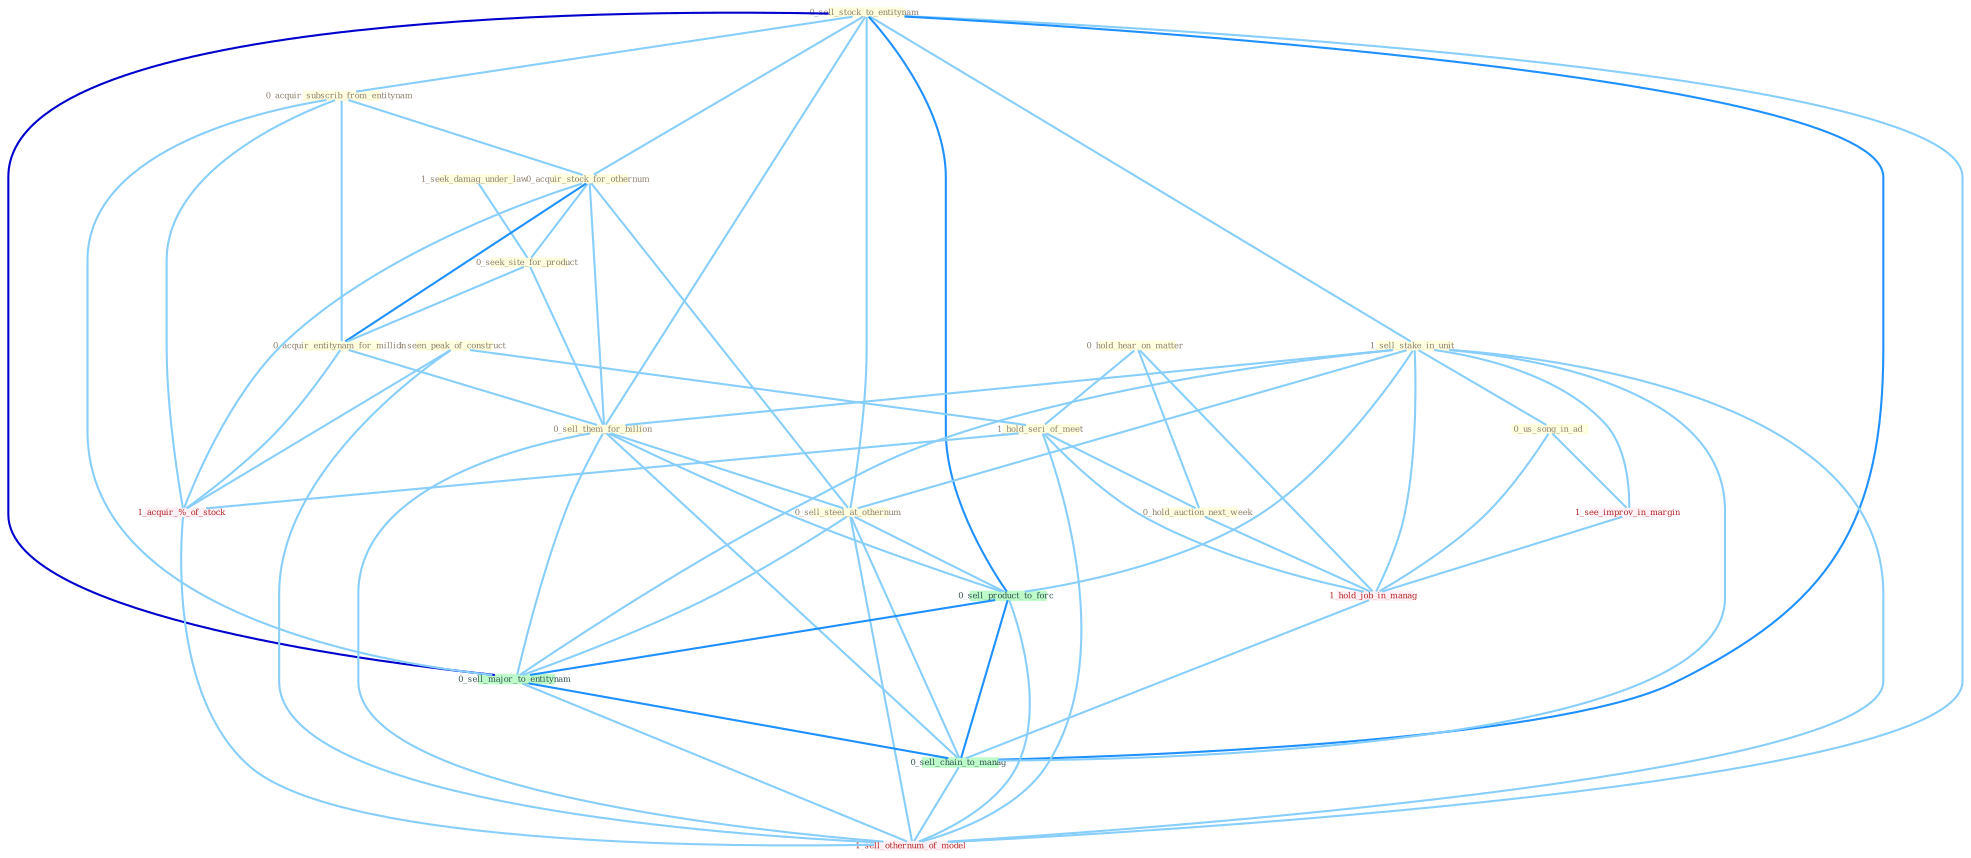 Graph G{ 
    node
    [shape=polygon,style=filled,width=.5,height=.06,color="#BDFCC9",fixedsize=true,fontsize=4,
    fontcolor="#2f4f4f"];
    {node
    [color="#ffffe0", fontcolor="#8b7d6b"] "0_sell_stock_to_entitynam " "0_hold_hear_on_matter " "1_seen_peak_of_construct " "0_acquir_subscrib_from_entitynam " "1_sell_stake_in_unit " "1_seek_damag_under_law " "0_acquir_stock_for_othernum " "0_us_song_in_ad " "0_seek_site_for_product " "0_acquir_entitynam_for_million " "0_sell_them_for_billion " "0_sell_steel_at_othernum " "1_hold_seri_of_meet " "0_hold_auction_next_week "}
{node [color="#fff0f5", fontcolor="#b22222"] "1_see_improv_in_margin " "1_acquir_%_of_stock " "1_hold_job_in_manag " "1_sell_othernum_of_model "}
edge [color="#B0E2FF"];

	"0_sell_stock_to_entitynam " -- "0_acquir_subscrib_from_entitynam " [w="1", color="#87cefa" ];
	"0_sell_stock_to_entitynam " -- "1_sell_stake_in_unit " [w="1", color="#87cefa" ];
	"0_sell_stock_to_entitynam " -- "0_acquir_stock_for_othernum " [w="1", color="#87cefa" ];
	"0_sell_stock_to_entitynam " -- "0_sell_them_for_billion " [w="1", color="#87cefa" ];
	"0_sell_stock_to_entitynam " -- "0_sell_steel_at_othernum " [w="1", color="#87cefa" ];
	"0_sell_stock_to_entitynam " -- "0_sell_product_to_forc " [w="2", color="#1e90ff" , len=0.8];
	"0_sell_stock_to_entitynam " -- "0_sell_major_to_entitynam " [w="3", color="#0000cd" , len=0.6];
	"0_sell_stock_to_entitynam " -- "0_sell_chain_to_manag " [w="2", color="#1e90ff" , len=0.8];
	"0_sell_stock_to_entitynam " -- "1_sell_othernum_of_model " [w="1", color="#87cefa" ];
	"0_hold_hear_on_matter " -- "1_hold_seri_of_meet " [w="1", color="#87cefa" ];
	"0_hold_hear_on_matter " -- "0_hold_auction_next_week " [w="1", color="#87cefa" ];
	"0_hold_hear_on_matter " -- "1_hold_job_in_manag " [w="1", color="#87cefa" ];
	"1_seen_peak_of_construct " -- "1_hold_seri_of_meet " [w="1", color="#87cefa" ];
	"1_seen_peak_of_construct " -- "1_acquir_%_of_stock " [w="1", color="#87cefa" ];
	"1_seen_peak_of_construct " -- "1_sell_othernum_of_model " [w="1", color="#87cefa" ];
	"0_acquir_subscrib_from_entitynam " -- "0_acquir_stock_for_othernum " [w="1", color="#87cefa" ];
	"0_acquir_subscrib_from_entitynam " -- "0_acquir_entitynam_for_million " [w="1", color="#87cefa" ];
	"0_acquir_subscrib_from_entitynam " -- "1_acquir_%_of_stock " [w="1", color="#87cefa" ];
	"0_acquir_subscrib_from_entitynam " -- "0_sell_major_to_entitynam " [w="1", color="#87cefa" ];
	"1_sell_stake_in_unit " -- "0_us_song_in_ad " [w="1", color="#87cefa" ];
	"1_sell_stake_in_unit " -- "0_sell_them_for_billion " [w="1", color="#87cefa" ];
	"1_sell_stake_in_unit " -- "0_sell_steel_at_othernum " [w="1", color="#87cefa" ];
	"1_sell_stake_in_unit " -- "1_see_improv_in_margin " [w="1", color="#87cefa" ];
	"1_sell_stake_in_unit " -- "1_hold_job_in_manag " [w="1", color="#87cefa" ];
	"1_sell_stake_in_unit " -- "0_sell_product_to_forc " [w="1", color="#87cefa" ];
	"1_sell_stake_in_unit " -- "0_sell_major_to_entitynam " [w="1", color="#87cefa" ];
	"1_sell_stake_in_unit " -- "0_sell_chain_to_manag " [w="1", color="#87cefa" ];
	"1_sell_stake_in_unit " -- "1_sell_othernum_of_model " [w="1", color="#87cefa" ];
	"1_seek_damag_under_law " -- "0_seek_site_for_product " [w="1", color="#87cefa" ];
	"0_acquir_stock_for_othernum " -- "0_seek_site_for_product " [w="1", color="#87cefa" ];
	"0_acquir_stock_for_othernum " -- "0_acquir_entitynam_for_million " [w="2", color="#1e90ff" , len=0.8];
	"0_acquir_stock_for_othernum " -- "0_sell_them_for_billion " [w="1", color="#87cefa" ];
	"0_acquir_stock_for_othernum " -- "0_sell_steel_at_othernum " [w="1", color="#87cefa" ];
	"0_acquir_stock_for_othernum " -- "1_acquir_%_of_stock " [w="1", color="#87cefa" ];
	"0_us_song_in_ad " -- "1_see_improv_in_margin " [w="1", color="#87cefa" ];
	"0_us_song_in_ad " -- "1_hold_job_in_manag " [w="1", color="#87cefa" ];
	"0_seek_site_for_product " -- "0_acquir_entitynam_for_million " [w="1", color="#87cefa" ];
	"0_seek_site_for_product " -- "0_sell_them_for_billion " [w="1", color="#87cefa" ];
	"0_acquir_entitynam_for_million " -- "0_sell_them_for_billion " [w="1", color="#87cefa" ];
	"0_acquir_entitynam_for_million " -- "1_acquir_%_of_stock " [w="1", color="#87cefa" ];
	"0_sell_them_for_billion " -- "0_sell_steel_at_othernum " [w="1", color="#87cefa" ];
	"0_sell_them_for_billion " -- "0_sell_product_to_forc " [w="1", color="#87cefa" ];
	"0_sell_them_for_billion " -- "0_sell_major_to_entitynam " [w="1", color="#87cefa" ];
	"0_sell_them_for_billion " -- "0_sell_chain_to_manag " [w="1", color="#87cefa" ];
	"0_sell_them_for_billion " -- "1_sell_othernum_of_model " [w="1", color="#87cefa" ];
	"0_sell_steel_at_othernum " -- "0_sell_product_to_forc " [w="1", color="#87cefa" ];
	"0_sell_steel_at_othernum " -- "0_sell_major_to_entitynam " [w="1", color="#87cefa" ];
	"0_sell_steel_at_othernum " -- "0_sell_chain_to_manag " [w="1", color="#87cefa" ];
	"0_sell_steel_at_othernum " -- "1_sell_othernum_of_model " [w="1", color="#87cefa" ];
	"1_hold_seri_of_meet " -- "0_hold_auction_next_week " [w="1", color="#87cefa" ];
	"1_hold_seri_of_meet " -- "1_acquir_%_of_stock " [w="1", color="#87cefa" ];
	"1_hold_seri_of_meet " -- "1_hold_job_in_manag " [w="1", color="#87cefa" ];
	"1_hold_seri_of_meet " -- "1_sell_othernum_of_model " [w="1", color="#87cefa" ];
	"0_hold_auction_next_week " -- "1_hold_job_in_manag " [w="1", color="#87cefa" ];
	"1_see_improv_in_margin " -- "1_hold_job_in_manag " [w="1", color="#87cefa" ];
	"1_acquir_%_of_stock " -- "1_sell_othernum_of_model " [w="1", color="#87cefa" ];
	"1_hold_job_in_manag " -- "0_sell_chain_to_manag " [w="1", color="#87cefa" ];
	"0_sell_product_to_forc " -- "0_sell_major_to_entitynam " [w="2", color="#1e90ff" , len=0.8];
	"0_sell_product_to_forc " -- "0_sell_chain_to_manag " [w="2", color="#1e90ff" , len=0.8];
	"0_sell_product_to_forc " -- "1_sell_othernum_of_model " [w="1", color="#87cefa" ];
	"0_sell_major_to_entitynam " -- "0_sell_chain_to_manag " [w="2", color="#1e90ff" , len=0.8];
	"0_sell_major_to_entitynam " -- "1_sell_othernum_of_model " [w="1", color="#87cefa" ];
	"0_sell_chain_to_manag " -- "1_sell_othernum_of_model " [w="1", color="#87cefa" ];
}